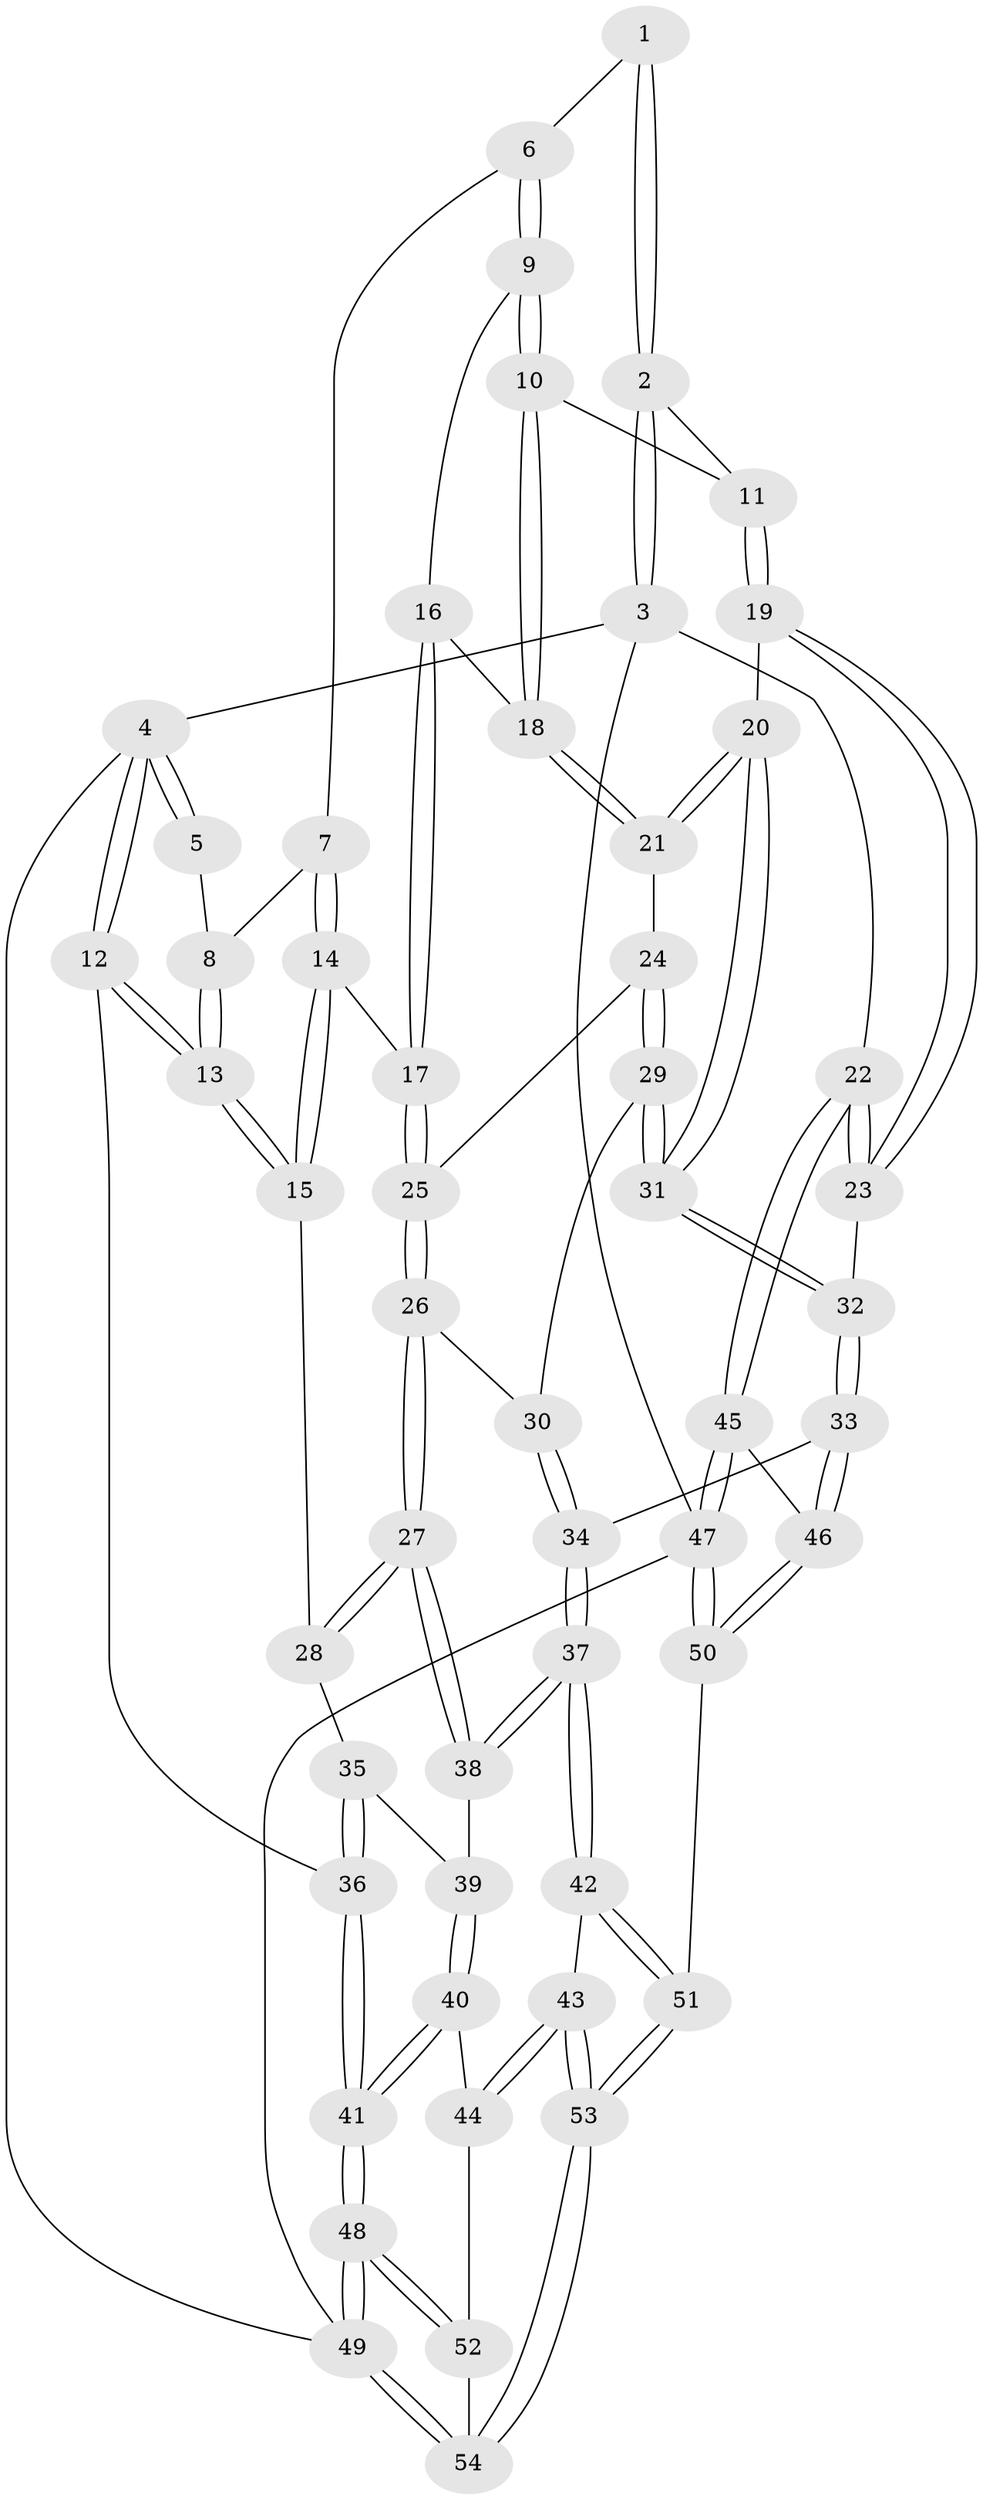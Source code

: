 // coarse degree distribution, {2: 0.10526315789473684, 3: 0.8157894736842105, 4: 0.05263157894736842, 5: 0.02631578947368421}
// Generated by graph-tools (version 1.1) at 2025/54/03/04/25 22:54:13]
// undirected, 54 vertices, 132 edges
graph export_dot {
  node [color=gray90,style=filled];
  1 [pos="+0.28792522023555056+0"];
  2 [pos="+0.9959104247847316+0"];
  3 [pos="+1+0"];
  4 [pos="+0+0"];
  5 [pos="+0.23133799887121265+0"];
  6 [pos="+0.36686455983948046+0.015562764662436246"];
  7 [pos="+0.3028038312072497+0.15865830217146587"];
  8 [pos="+0.18544567975926193+0.07790197373924135"];
  9 [pos="+0.49677865371321334+0.15347111237584163"];
  10 [pos="+0.8190738173289648+0.025871769111846195"];
  11 [pos="+0.8339605578875824+0.014857219316618653"];
  12 [pos="+0+0.3877832238495445"];
  13 [pos="+0+0.378937679734695"];
  14 [pos="+0.35072852455728226+0.28526345170525463"];
  15 [pos="+0.2900813157421656+0.3199987952131413"];
  16 [pos="+0.45546190870915426+0.2127991645464854"];
  17 [pos="+0.3960383421815892+0.28151689887983833"];
  18 [pos="+0.641534779612152+0.3257496452214263"];
  19 [pos="+0.8372951544100095+0.3228846182742858"];
  20 [pos="+0.6596509765145073+0.4197924467364294"];
  21 [pos="+0.627839102929123+0.3596609143861879"];
  22 [pos="+1+0.5545670770557426"];
  23 [pos="+0.8790545901237958+0.5270464157983177"];
  24 [pos="+0.5398472448065464+0.367718139660113"];
  25 [pos="+0.42839605707942907+0.31720787439270526"];
  26 [pos="+0.4485057278192474+0.494555229208126"];
  27 [pos="+0.4075158020729833+0.5341812174090541"];
  28 [pos="+0.3502929956152945+0.495330891360961"];
  29 [pos="+0.5286986267450385+0.4832218926439205"];
  30 [pos="+0.5113646149662462+0.4932857694728582"];
  31 [pos="+0.6808236210860821+0.5078751976948351"];
  32 [pos="+0.7446769738749275+0.5944999616916392"];
  33 [pos="+0.726549857848397+0.6310947178722129"];
  34 [pos="+0.5665291968585026+0.6874561604660059"];
  35 [pos="+0.26623065070821983+0.5298832914204484"];
  36 [pos="+0+0.47137692185850444"];
  37 [pos="+0.4748612320815243+0.7430816543770302"];
  38 [pos="+0.4056953783516201+0.6135367910803761"];
  39 [pos="+0.31876280453236566+0.604582630231729"];
  40 [pos="+0.12929772680378782+0.7034799200798318"];
  41 [pos="+0+0.5903602397755116"];
  42 [pos="+0.4689399013178534+0.7564154346212366"];
  43 [pos="+0.297339946632254+0.7986242617383333"];
  44 [pos="+0.1952670999881329+0.7619662643985754"];
  45 [pos="+1+0.8909426117103657"];
  46 [pos="+0.786674095923642+0.782728549852976"];
  47 [pos="+1+1"];
  48 [pos="+0+1"];
  49 [pos="+0+1"];
  50 [pos="+0.6394467112821083+1"];
  51 [pos="+0.6119804755822468+1"];
  52 [pos="+0.1665242250402354+0.8710890913233991"];
  53 [pos="+0.2817290478238966+1"];
  54 [pos="+0.1896800586591162+1"];
  1 -- 2;
  1 -- 2;
  1 -- 6;
  2 -- 3;
  2 -- 3;
  2 -- 11;
  3 -- 4;
  3 -- 22;
  3 -- 47;
  4 -- 5;
  4 -- 5;
  4 -- 12;
  4 -- 12;
  4 -- 49;
  5 -- 8;
  6 -- 7;
  6 -- 9;
  6 -- 9;
  7 -- 8;
  7 -- 14;
  7 -- 14;
  8 -- 13;
  8 -- 13;
  9 -- 10;
  9 -- 10;
  9 -- 16;
  10 -- 11;
  10 -- 18;
  10 -- 18;
  11 -- 19;
  11 -- 19;
  12 -- 13;
  12 -- 13;
  12 -- 36;
  13 -- 15;
  13 -- 15;
  14 -- 15;
  14 -- 15;
  14 -- 17;
  15 -- 28;
  16 -- 17;
  16 -- 17;
  16 -- 18;
  17 -- 25;
  17 -- 25;
  18 -- 21;
  18 -- 21;
  19 -- 20;
  19 -- 23;
  19 -- 23;
  20 -- 21;
  20 -- 21;
  20 -- 31;
  20 -- 31;
  21 -- 24;
  22 -- 23;
  22 -- 23;
  22 -- 45;
  22 -- 45;
  23 -- 32;
  24 -- 25;
  24 -- 29;
  24 -- 29;
  25 -- 26;
  25 -- 26;
  26 -- 27;
  26 -- 27;
  26 -- 30;
  27 -- 28;
  27 -- 28;
  27 -- 38;
  27 -- 38;
  28 -- 35;
  29 -- 30;
  29 -- 31;
  29 -- 31;
  30 -- 34;
  30 -- 34;
  31 -- 32;
  31 -- 32;
  32 -- 33;
  32 -- 33;
  33 -- 34;
  33 -- 46;
  33 -- 46;
  34 -- 37;
  34 -- 37;
  35 -- 36;
  35 -- 36;
  35 -- 39;
  36 -- 41;
  36 -- 41;
  37 -- 38;
  37 -- 38;
  37 -- 42;
  37 -- 42;
  38 -- 39;
  39 -- 40;
  39 -- 40;
  40 -- 41;
  40 -- 41;
  40 -- 44;
  41 -- 48;
  41 -- 48;
  42 -- 43;
  42 -- 51;
  42 -- 51;
  43 -- 44;
  43 -- 44;
  43 -- 53;
  43 -- 53;
  44 -- 52;
  45 -- 46;
  45 -- 47;
  45 -- 47;
  46 -- 50;
  46 -- 50;
  47 -- 50;
  47 -- 50;
  47 -- 49;
  48 -- 49;
  48 -- 49;
  48 -- 52;
  48 -- 52;
  49 -- 54;
  49 -- 54;
  50 -- 51;
  51 -- 53;
  51 -- 53;
  52 -- 54;
  53 -- 54;
  53 -- 54;
}
